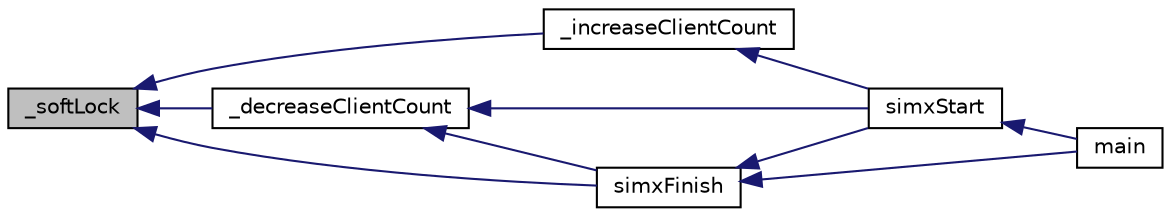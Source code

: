 digraph "_softLock"
{
  edge [fontname="Helvetica",fontsize="10",labelfontname="Helvetica",labelfontsize="10"];
  node [fontname="Helvetica",fontsize="10",shape=record];
  rankdir="LR";
  Node1 [label="_softLock",height=0.2,width=0.4,color="black", fillcolor="grey75", style="filled" fontcolor="black"];
  Node1 -> Node2 [dir="back",color="midnightblue",fontsize="10",style="solid"];
  Node2 [label="_increaseClientCount",height=0.2,width=0.4,color="black", fillcolor="white", style="filled",URL="$ext_api_8c.html#a98b72603594f5597b574935399bbc491"];
  Node2 -> Node3 [dir="back",color="midnightblue",fontsize="10",style="solid"];
  Node3 [label="simxStart",height=0.2,width=0.4,color="black", fillcolor="white", style="filled",URL="$ext_api_8h.html#af8e78f3b4698eb09fe31f59c46a4848f"];
  Node3 -> Node4 [dir="back",color="midnightblue",fontsize="10",style="solid"];
  Node4 [label="main",height=0.2,width=0.4,color="black", fillcolor="white", style="filled",URL="$brazo_8cpp.html#a0ddf1224851353fc92bfbff6f499fa97"];
  Node1 -> Node5 [dir="back",color="midnightblue",fontsize="10",style="solid"];
  Node5 [label="_decreaseClientCount",height=0.2,width=0.4,color="black", fillcolor="white", style="filled",URL="$ext_api_8c.html#ad4bccb7d96f6831cdc4ee9a4c2daf245"];
  Node5 -> Node3 [dir="back",color="midnightblue",fontsize="10",style="solid"];
  Node5 -> Node6 [dir="back",color="midnightblue",fontsize="10",style="solid"];
  Node6 [label="simxFinish",height=0.2,width=0.4,color="black", fillcolor="white", style="filled",URL="$ext_api_8h.html#a1ef5e6857ae562f0e910d471ea683202"];
  Node6 -> Node4 [dir="back",color="midnightblue",fontsize="10",style="solid"];
  Node6 -> Node3 [dir="back",color="midnightblue",fontsize="10",style="solid"];
  Node1 -> Node6 [dir="back",color="midnightblue",fontsize="10",style="solid"];
}
